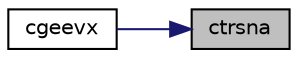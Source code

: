 digraph "ctrsna"
{
 // LATEX_PDF_SIZE
  edge [fontname="Helvetica",fontsize="10",labelfontname="Helvetica",labelfontsize="10"];
  node [fontname="Helvetica",fontsize="10",shape=record];
  rankdir="RL";
  Node1 [label="ctrsna",height=0.2,width=0.4,color="black", fillcolor="grey75", style="filled", fontcolor="black",tooltip="CTRSNA"];
  Node1 -> Node2 [dir="back",color="midnightblue",fontsize="10",style="solid",fontname="Helvetica"];
  Node2 [label="cgeevx",height=0.2,width=0.4,color="black", fillcolor="white", style="filled",URL="$cgeevx_8f.html#a397ffbf0007d6b72f4639379df27ae53",tooltip="CGEEVX computes the eigenvalues and, optionally, the left and/or right eigenvectors for GE matrices"];
}
